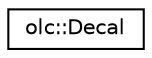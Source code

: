 digraph "Graphical Class Hierarchy"
{
 // LATEX_PDF_SIZE
  edge [fontname="Helvetica",fontsize="10",labelfontname="Helvetica",labelfontsize="10"];
  node [fontname="Helvetica",fontsize="10",shape=record];
  rankdir="LR";
  Node0 [label="olc::Decal",height=0.2,width=0.4,color="black", fillcolor="white", style="filled",URL="$classolc_1_1_decal.html",tooltip=" "];
}
